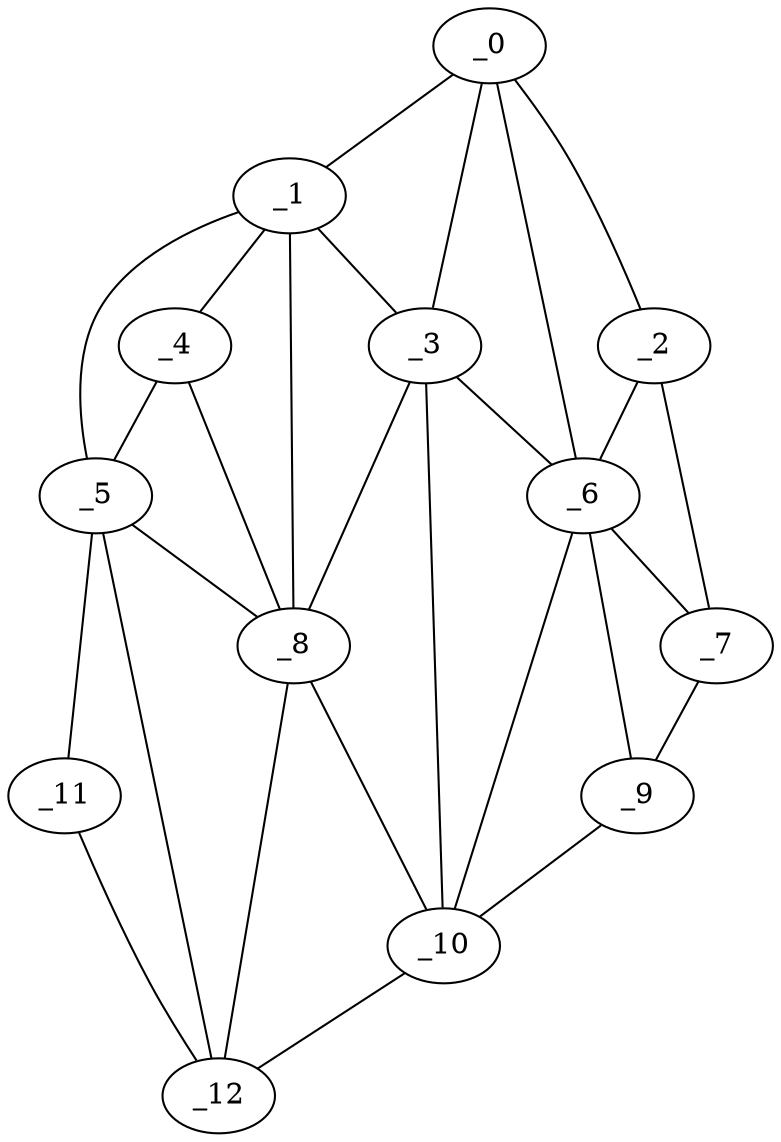graph "obj90__75.gxl" {
	_0	 [x=49,
		y=108];
	_1	 [x=51,
		y=75];
	_0 -- _1	 [valence=1];
	_2	 [x=51,
		y=117];
	_0 -- _2	 [valence=1];
	_3	 [x=54,
		y=89];
	_0 -- _3	 [valence=2];
	_6	 [x=65,
		y=120];
	_0 -- _6	 [valence=1];
	_1 -- _3	 [valence=2];
	_4	 [x=57,
		y=64];
	_1 -- _4	 [valence=2];
	_5	 [x=63,
		y=49];
	_1 -- _5	 [valence=1];
	_8	 [x=77,
		y=71];
	_1 -- _8	 [valence=2];
	_2 -- _6	 [valence=2];
	_7	 [x=65,
		y=124];
	_2 -- _7	 [valence=1];
	_3 -- _6	 [valence=1];
	_3 -- _8	 [valence=2];
	_10	 [x=80,
		y=116];
	_3 -- _10	 [valence=2];
	_4 -- _5	 [valence=2];
	_4 -- _8	 [valence=1];
	_5 -- _8	 [valence=2];
	_11	 [x=81,
		y=16];
	_5 -- _11	 [valence=1];
	_12	 [x=82,
		y=48];
	_5 -- _12	 [valence=1];
	_6 -- _7	 [valence=2];
	_9	 [x=79,
		y=124];
	_6 -- _9	 [valence=2];
	_6 -- _10	 [valence=2];
	_7 -- _9	 [valence=1];
	_8 -- _10	 [valence=2];
	_8 -- _12	 [valence=1];
	_9 -- _10	 [valence=1];
	_10 -- _12	 [valence=1];
	_11 -- _12	 [valence=1];
}
